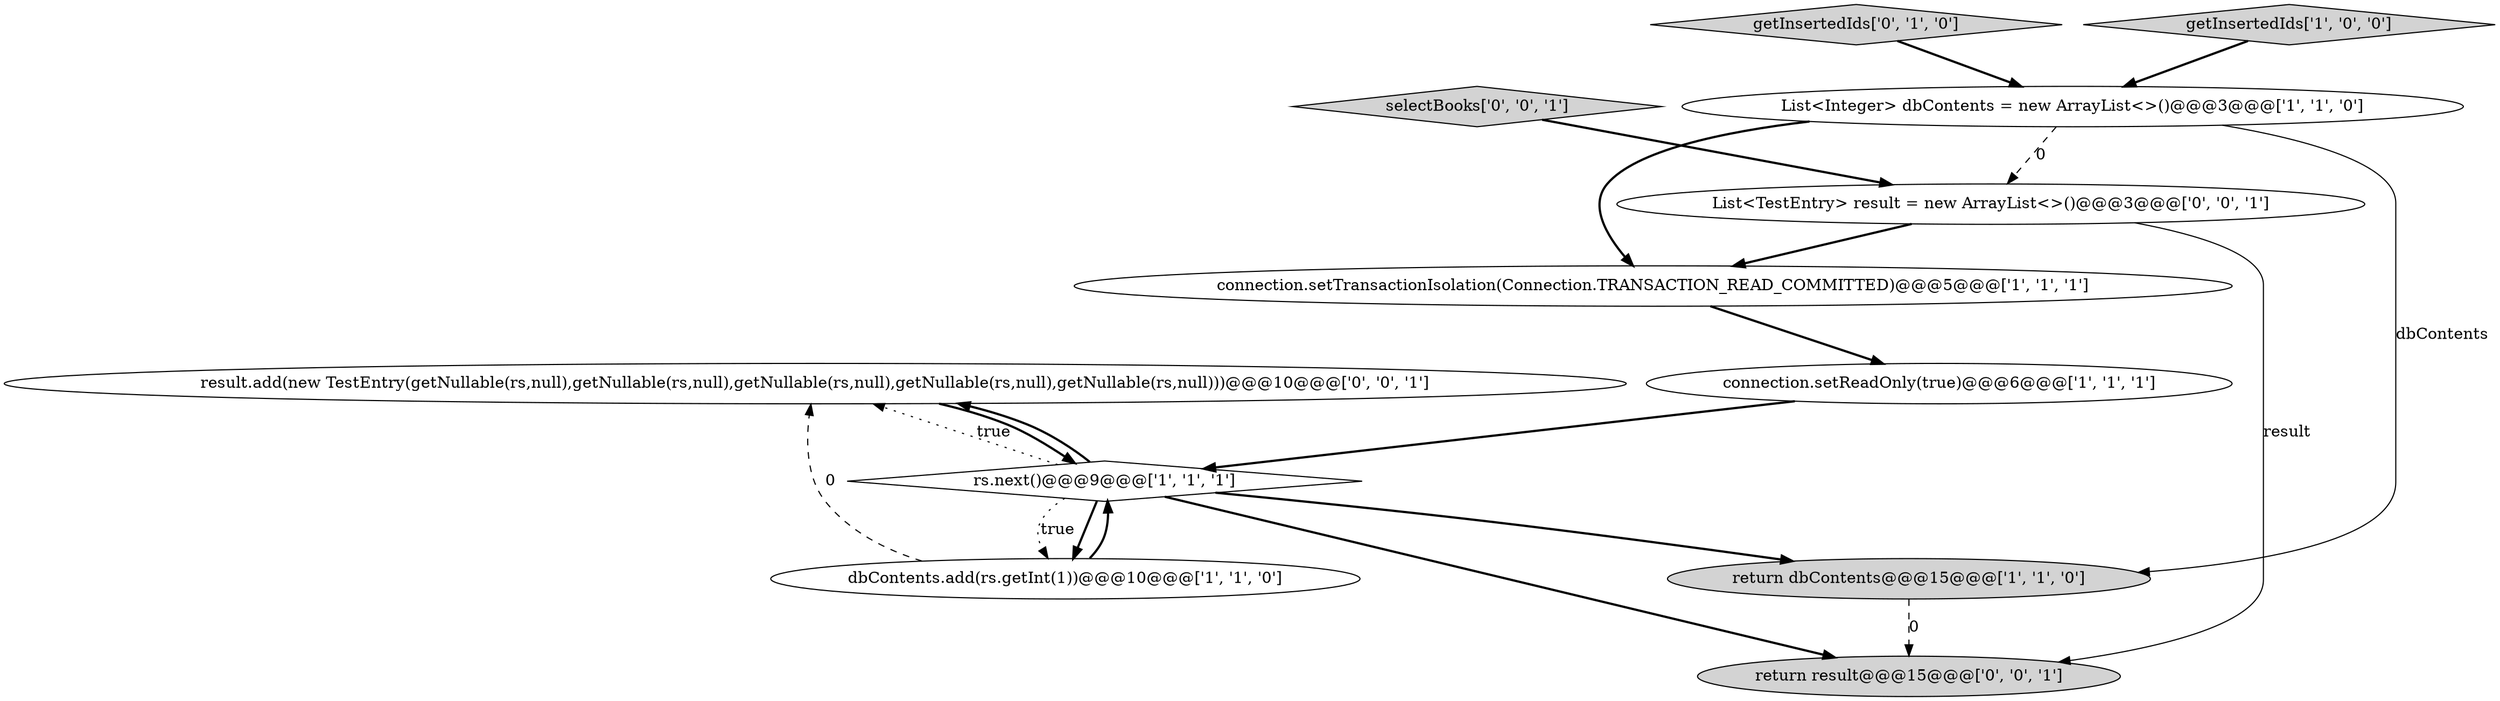 digraph {
10 [style = filled, label = "result.add(new TestEntry(getNullable(rs,null),getNullable(rs,null),getNullable(rs,null),getNullable(rs,null),getNullable(rs,null)))@@@10@@@['0', '0', '1']", fillcolor = white, shape = ellipse image = "AAA0AAABBB3BBB"];
0 [style = filled, label = "rs.next()@@@9@@@['1', '1', '1']", fillcolor = white, shape = diamond image = "AAA0AAABBB1BBB"];
6 [style = filled, label = "List<Integer> dbContents = new ArrayList<>()@@@3@@@['1', '1', '0']", fillcolor = white, shape = ellipse image = "AAA0AAABBB1BBB"];
11 [style = filled, label = "selectBooks['0', '0', '1']", fillcolor = lightgray, shape = diamond image = "AAA0AAABBB3BBB"];
5 [style = filled, label = "connection.setTransactionIsolation(Connection.TRANSACTION_READ_COMMITTED)@@@5@@@['1', '1', '1']", fillcolor = white, shape = ellipse image = "AAA0AAABBB1BBB"];
7 [style = filled, label = "getInsertedIds['0', '1', '0']", fillcolor = lightgray, shape = diamond image = "AAA0AAABBB2BBB"];
8 [style = filled, label = "return result@@@15@@@['0', '0', '1']", fillcolor = lightgray, shape = ellipse image = "AAA0AAABBB3BBB"];
2 [style = filled, label = "dbContents.add(rs.getInt(1))@@@10@@@['1', '1', '0']", fillcolor = white, shape = ellipse image = "AAA0AAABBB1BBB"];
1 [style = filled, label = "getInsertedIds['1', '0', '0']", fillcolor = lightgray, shape = diamond image = "AAA0AAABBB1BBB"];
3 [style = filled, label = "return dbContents@@@15@@@['1', '1', '0']", fillcolor = lightgray, shape = ellipse image = "AAA0AAABBB1BBB"];
4 [style = filled, label = "connection.setReadOnly(true)@@@6@@@['1', '1', '1']", fillcolor = white, shape = ellipse image = "AAA0AAABBB1BBB"];
9 [style = filled, label = "List<TestEntry> result = new ArrayList<>()@@@3@@@['0', '0', '1']", fillcolor = white, shape = ellipse image = "AAA0AAABBB3BBB"];
0->10 [style = bold, label=""];
9->8 [style = solid, label="result"];
0->2 [style = dotted, label="true"];
0->10 [style = dotted, label="true"];
2->0 [style = bold, label=""];
7->6 [style = bold, label=""];
2->10 [style = dashed, label="0"];
0->2 [style = bold, label=""];
11->9 [style = bold, label=""];
3->8 [style = dashed, label="0"];
4->0 [style = bold, label=""];
0->3 [style = bold, label=""];
0->8 [style = bold, label=""];
6->3 [style = solid, label="dbContents"];
6->9 [style = dashed, label="0"];
9->5 [style = bold, label=""];
1->6 [style = bold, label=""];
10->0 [style = bold, label=""];
5->4 [style = bold, label=""];
6->5 [style = bold, label=""];
}
